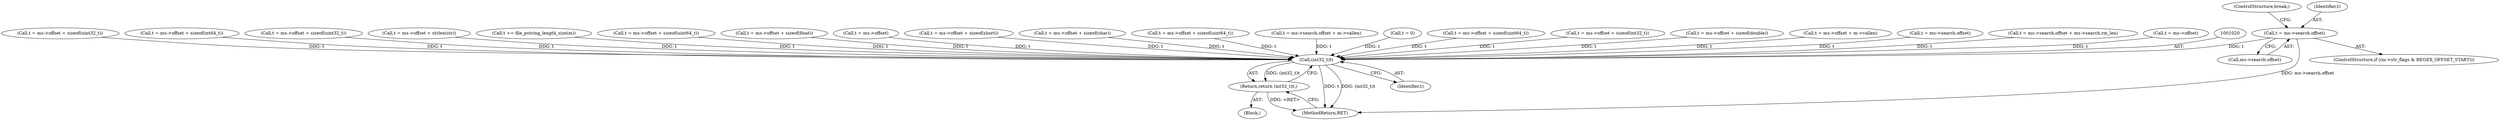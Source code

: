 digraph "0_file_4a284c89d6ef11aca34da65da7d673050a5ea320_5@pointer" {
"1000911" [label="(Call,t = ms->search.offset)"];
"1001019" [label="(Call,(int32_t)t)"];
"1001018" [label="(Return,return (int32_t)t;)"];
"1001019" [label="(Call,(int32_t)t)"];
"1000104" [label="(Block,)"];
"1000911" [label="(Call,t = ms->search.offset)"];
"1000618" [label="(Call,t = ms->offset + sizeof(uint32_t))"];
"1000414" [label="(Call,t = ms->offset + sizeof(int64_t))"];
"1000586" [label="(Call,t = ms->offset + sizeof(uint32_t))"];
"1000932" [label="(ControlStructure,break;)"];
"1000475" [label="(Call,t = ms->offset + strlen(str))"];
"1000558" [label="(Call,t += file_pstring_length_size(m))"];
"1000649" [label="(Call,t = ms->offset + sizeof(uint64_t))"];
"1000913" [label="(Call,ms->search.offset)"];
"1000777" [label="(Call,t = ms->offset + sizeof(float))"];
"1000993" [label="(Call,t = ms->offset)"];
"1000265" [label="(Call,t = ms->offset + sizeof(short))"];
"1000912" [label="(Identifier,t)"];
"1001018" [label="(Return,return (int32_t)t;)"];
"1001022" [label="(MethodReturn,RET)"];
"1000190" [label="(Call,t = ms->offset + sizeof(char))"];
"1000680" [label="(Call,t = ms->offset + sizeof(uint64_t))"];
"1000966" [label="(Call,t = ms->search.offset + m->vallen)"];
"1000109" [label="(Call,t = 0)"];
"1000711" [label="(Call,t = ms->offset + sizeof(uint64_t))"];
"1000341" [label="(Call,t = ms->offset + sizeof(int32_t))"];
"1000843" [label="(Call,t = ms->offset + sizeof(double))"];
"1001021" [label="(Identifier,t)"];
"1000458" [label="(Call,t = ms->offset + m->vallen)"];
"1000958" [label="(Call,t = ms->search.offset)"];
"1000919" [label="(Call,t = ms->search.offset + ms->search.rm_len)"];
"1000905" [label="(ControlStructure,if ((m->str_flags & REGEX_OFFSET_START)))"];
"1001002" [label="(Call,t = ms->offset)"];
"1000911" -> "1000905"  [label="AST: "];
"1000911" -> "1000913"  [label="CFG: "];
"1000912" -> "1000911"  [label="AST: "];
"1000913" -> "1000911"  [label="AST: "];
"1000932" -> "1000911"  [label="CFG: "];
"1000911" -> "1001022"  [label="DDG: ms->search.offset"];
"1000911" -> "1001019"  [label="DDG: t"];
"1001019" -> "1001018"  [label="AST: "];
"1001019" -> "1001021"  [label="CFG: "];
"1001020" -> "1001019"  [label="AST: "];
"1001021" -> "1001019"  [label="AST: "];
"1001018" -> "1001019"  [label="CFG: "];
"1001019" -> "1001022"  [label="DDG: t"];
"1001019" -> "1001022"  [label="DDG: (int32_t)t"];
"1001019" -> "1001018"  [label="DDG: (int32_t)t"];
"1000919" -> "1001019"  [label="DDG: t"];
"1001002" -> "1001019"  [label="DDG: t"];
"1000458" -> "1001019"  [label="DDG: t"];
"1000711" -> "1001019"  [label="DDG: t"];
"1000843" -> "1001019"  [label="DDG: t"];
"1000966" -> "1001019"  [label="DDG: t"];
"1000475" -> "1001019"  [label="DDG: t"];
"1000341" -> "1001019"  [label="DDG: t"];
"1000777" -> "1001019"  [label="DDG: t"];
"1000958" -> "1001019"  [label="DDG: t"];
"1000649" -> "1001019"  [label="DDG: t"];
"1000680" -> "1001019"  [label="DDG: t"];
"1000190" -> "1001019"  [label="DDG: t"];
"1000586" -> "1001019"  [label="DDG: t"];
"1000558" -> "1001019"  [label="DDG: t"];
"1000265" -> "1001019"  [label="DDG: t"];
"1000414" -> "1001019"  [label="DDG: t"];
"1000618" -> "1001019"  [label="DDG: t"];
"1000993" -> "1001019"  [label="DDG: t"];
"1000109" -> "1001019"  [label="DDG: t"];
"1001018" -> "1000104"  [label="AST: "];
"1001022" -> "1001018"  [label="CFG: "];
"1001018" -> "1001022"  [label="DDG: <RET>"];
}
